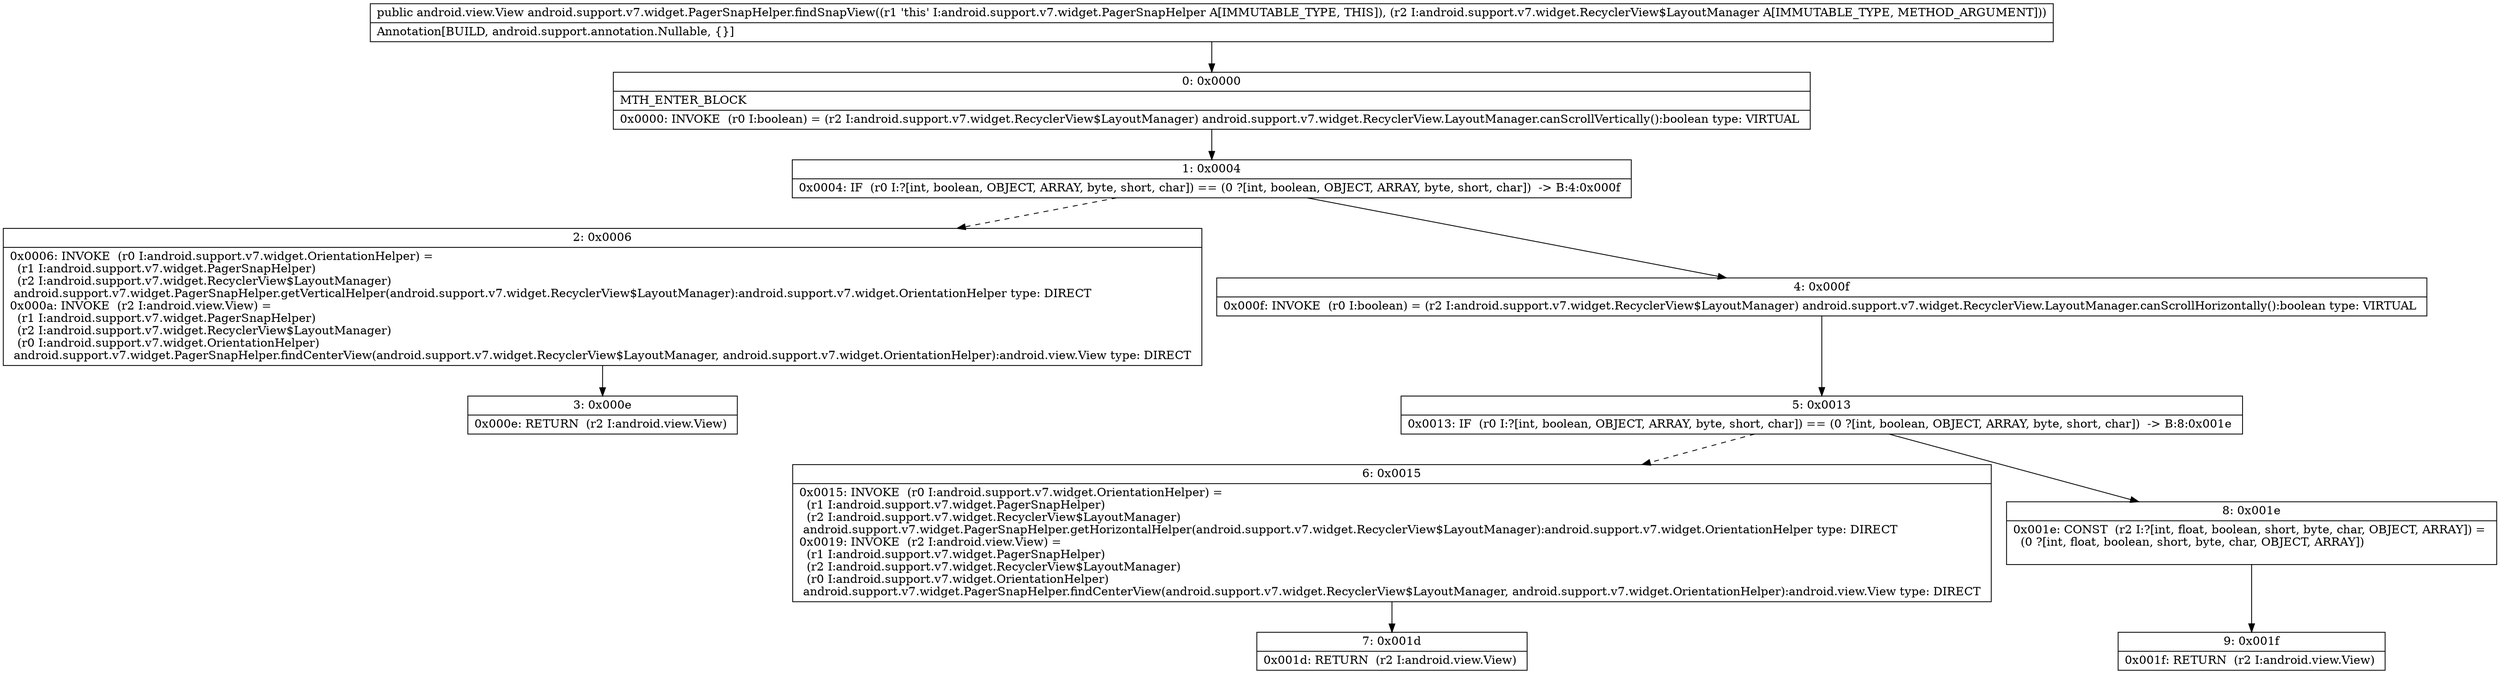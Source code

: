 digraph "CFG forandroid.support.v7.widget.PagerSnapHelper.findSnapView(Landroid\/support\/v7\/widget\/RecyclerView$LayoutManager;)Landroid\/view\/View;" {
Node_0 [shape=record,label="{0\:\ 0x0000|MTH_ENTER_BLOCK\l|0x0000: INVOKE  (r0 I:boolean) = (r2 I:android.support.v7.widget.RecyclerView$LayoutManager) android.support.v7.widget.RecyclerView.LayoutManager.canScrollVertically():boolean type: VIRTUAL \l}"];
Node_1 [shape=record,label="{1\:\ 0x0004|0x0004: IF  (r0 I:?[int, boolean, OBJECT, ARRAY, byte, short, char]) == (0 ?[int, boolean, OBJECT, ARRAY, byte, short, char])  \-\> B:4:0x000f \l}"];
Node_2 [shape=record,label="{2\:\ 0x0006|0x0006: INVOKE  (r0 I:android.support.v7.widget.OrientationHelper) = \l  (r1 I:android.support.v7.widget.PagerSnapHelper)\l  (r2 I:android.support.v7.widget.RecyclerView$LayoutManager)\l android.support.v7.widget.PagerSnapHelper.getVerticalHelper(android.support.v7.widget.RecyclerView$LayoutManager):android.support.v7.widget.OrientationHelper type: DIRECT \l0x000a: INVOKE  (r2 I:android.view.View) = \l  (r1 I:android.support.v7.widget.PagerSnapHelper)\l  (r2 I:android.support.v7.widget.RecyclerView$LayoutManager)\l  (r0 I:android.support.v7.widget.OrientationHelper)\l android.support.v7.widget.PagerSnapHelper.findCenterView(android.support.v7.widget.RecyclerView$LayoutManager, android.support.v7.widget.OrientationHelper):android.view.View type: DIRECT \l}"];
Node_3 [shape=record,label="{3\:\ 0x000e|0x000e: RETURN  (r2 I:android.view.View) \l}"];
Node_4 [shape=record,label="{4\:\ 0x000f|0x000f: INVOKE  (r0 I:boolean) = (r2 I:android.support.v7.widget.RecyclerView$LayoutManager) android.support.v7.widget.RecyclerView.LayoutManager.canScrollHorizontally():boolean type: VIRTUAL \l}"];
Node_5 [shape=record,label="{5\:\ 0x0013|0x0013: IF  (r0 I:?[int, boolean, OBJECT, ARRAY, byte, short, char]) == (0 ?[int, boolean, OBJECT, ARRAY, byte, short, char])  \-\> B:8:0x001e \l}"];
Node_6 [shape=record,label="{6\:\ 0x0015|0x0015: INVOKE  (r0 I:android.support.v7.widget.OrientationHelper) = \l  (r1 I:android.support.v7.widget.PagerSnapHelper)\l  (r2 I:android.support.v7.widget.RecyclerView$LayoutManager)\l android.support.v7.widget.PagerSnapHelper.getHorizontalHelper(android.support.v7.widget.RecyclerView$LayoutManager):android.support.v7.widget.OrientationHelper type: DIRECT \l0x0019: INVOKE  (r2 I:android.view.View) = \l  (r1 I:android.support.v7.widget.PagerSnapHelper)\l  (r2 I:android.support.v7.widget.RecyclerView$LayoutManager)\l  (r0 I:android.support.v7.widget.OrientationHelper)\l android.support.v7.widget.PagerSnapHelper.findCenterView(android.support.v7.widget.RecyclerView$LayoutManager, android.support.v7.widget.OrientationHelper):android.view.View type: DIRECT \l}"];
Node_7 [shape=record,label="{7\:\ 0x001d|0x001d: RETURN  (r2 I:android.view.View) \l}"];
Node_8 [shape=record,label="{8\:\ 0x001e|0x001e: CONST  (r2 I:?[int, float, boolean, short, byte, char, OBJECT, ARRAY]) = \l  (0 ?[int, float, boolean, short, byte, char, OBJECT, ARRAY])\l \l}"];
Node_9 [shape=record,label="{9\:\ 0x001f|0x001f: RETURN  (r2 I:android.view.View) \l}"];
MethodNode[shape=record,label="{public android.view.View android.support.v7.widget.PagerSnapHelper.findSnapView((r1 'this' I:android.support.v7.widget.PagerSnapHelper A[IMMUTABLE_TYPE, THIS]), (r2 I:android.support.v7.widget.RecyclerView$LayoutManager A[IMMUTABLE_TYPE, METHOD_ARGUMENT]))  | Annotation[BUILD, android.support.annotation.Nullable, \{\}]\l}"];
MethodNode -> Node_0;
Node_0 -> Node_1;
Node_1 -> Node_2[style=dashed];
Node_1 -> Node_4;
Node_2 -> Node_3;
Node_4 -> Node_5;
Node_5 -> Node_6[style=dashed];
Node_5 -> Node_8;
Node_6 -> Node_7;
Node_8 -> Node_9;
}

